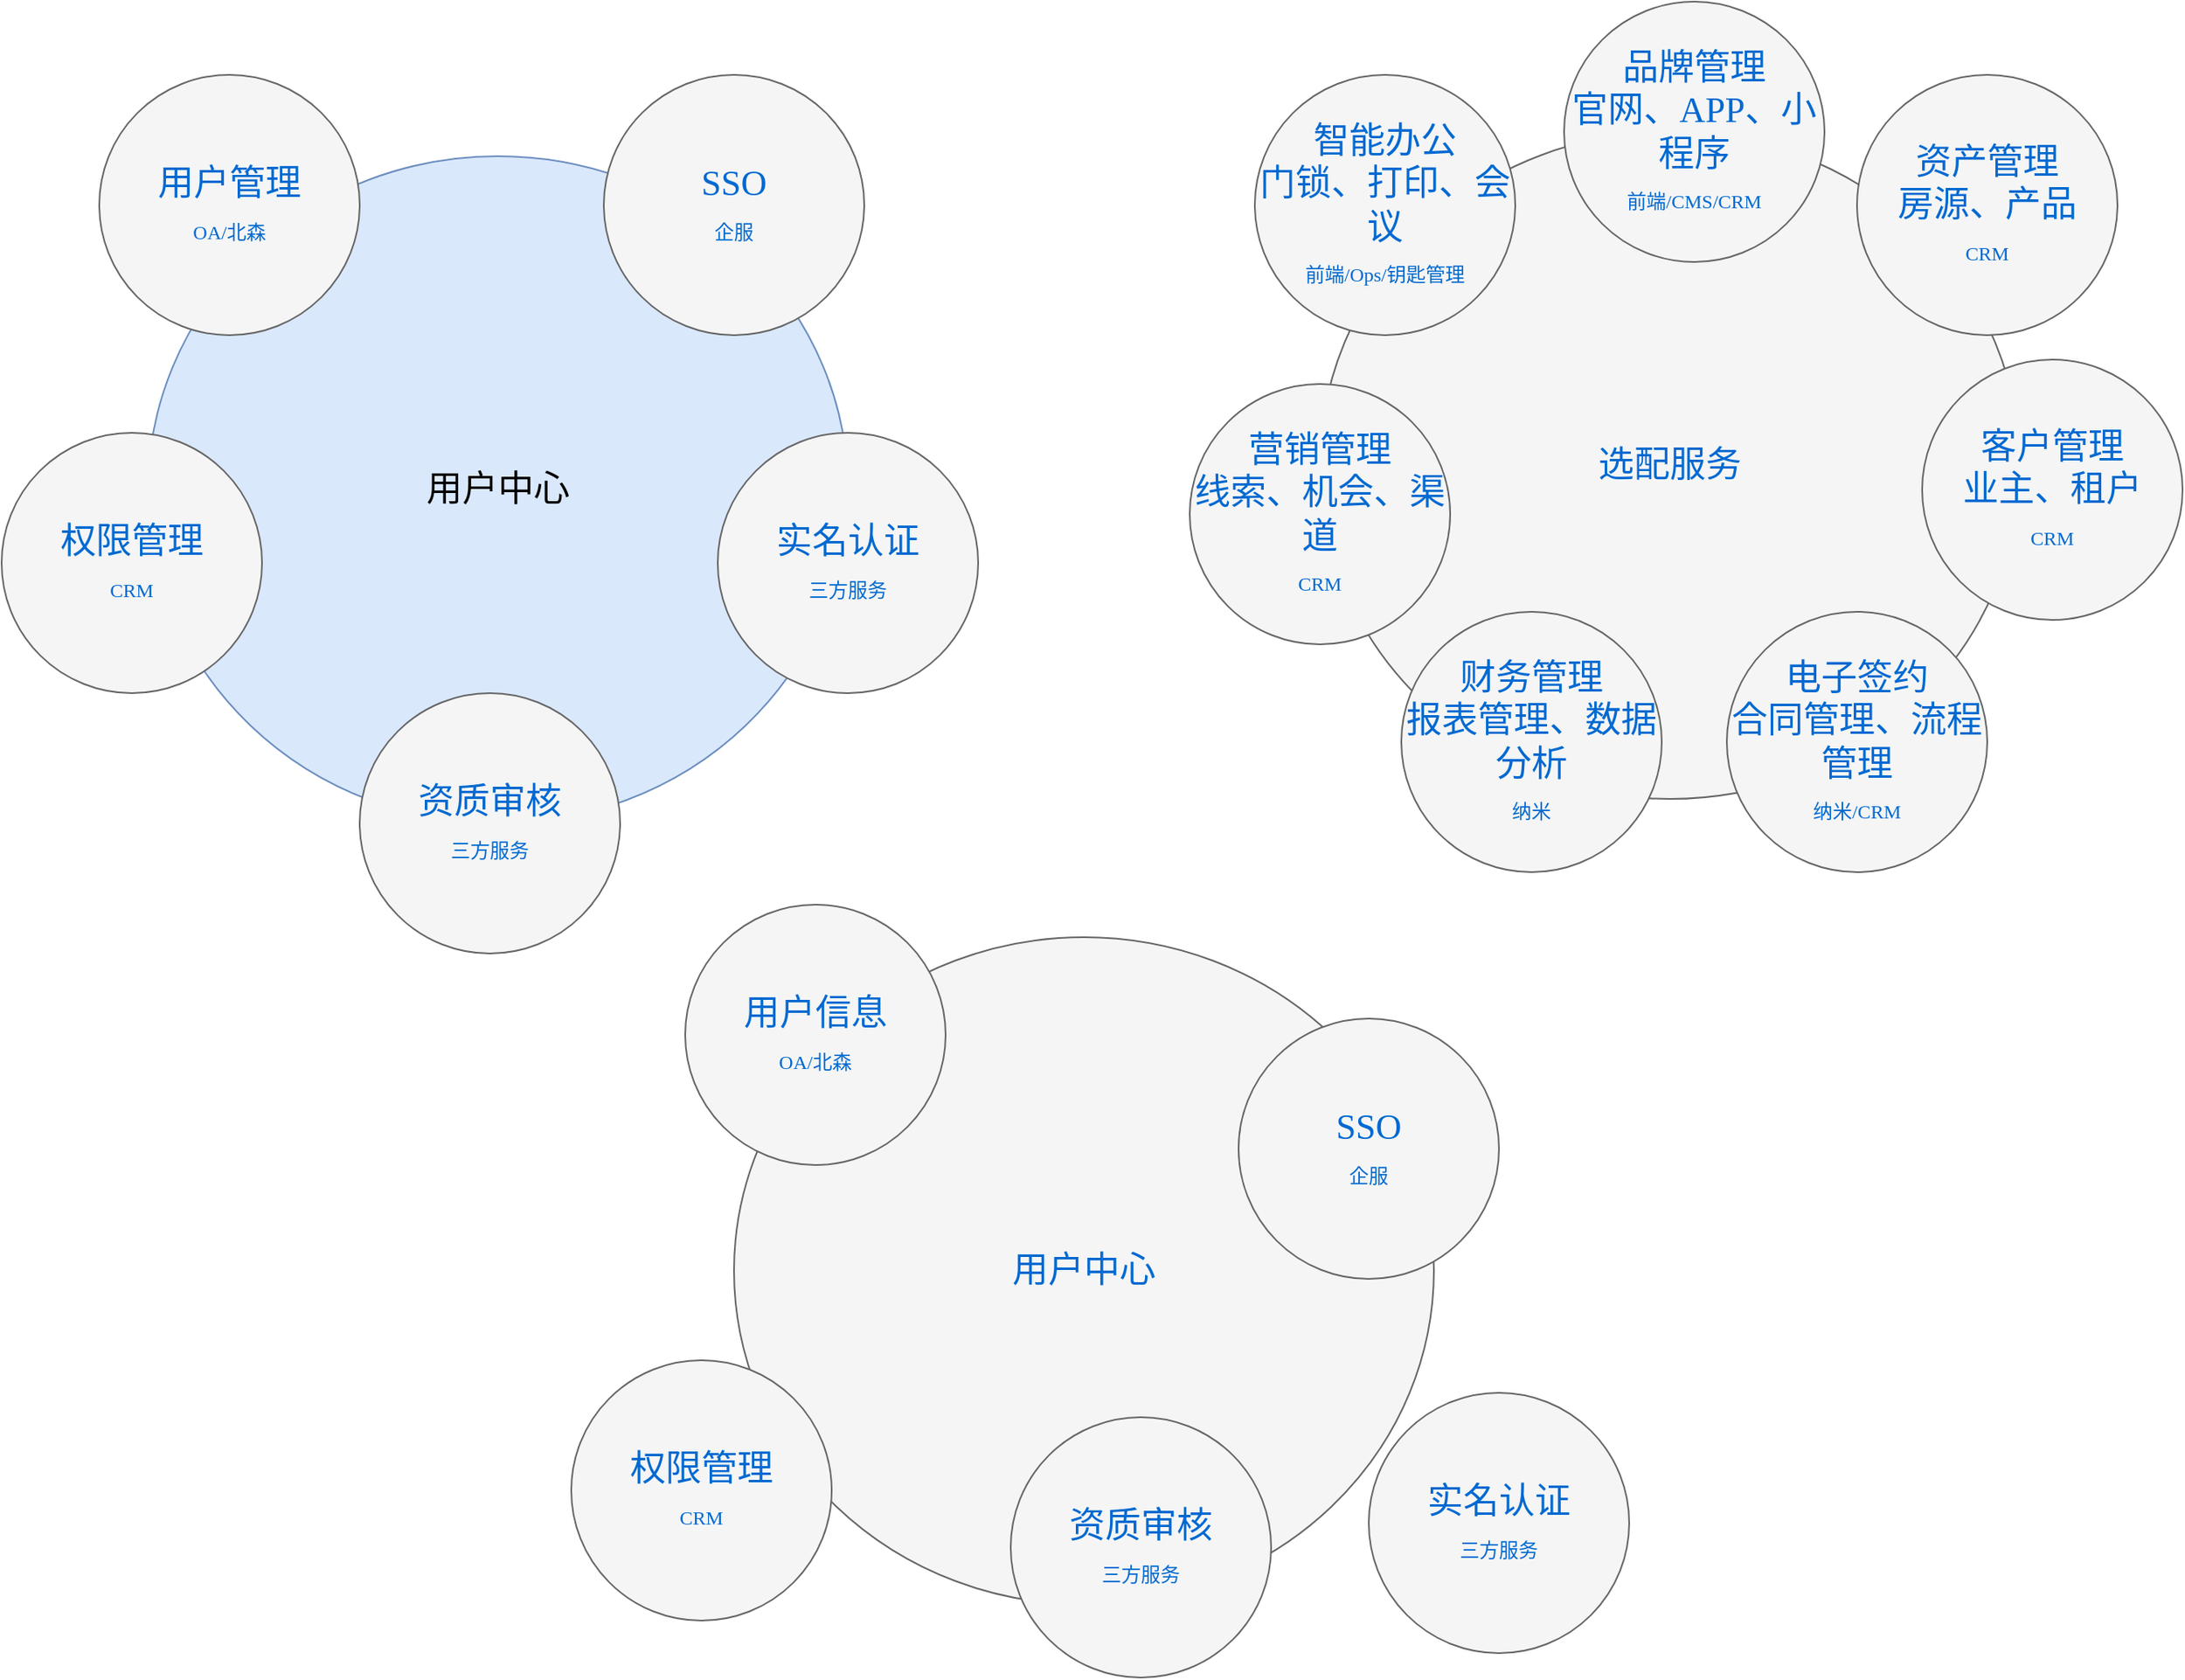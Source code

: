 <mxfile version="12.2.0" type="github" pages="1">
  <diagram name="Page-1" id="dd472eb7-4b8b-5cd9-a60b-b15522922e76">
    <mxGraphModel dx="1172" dy="695" grid="1" gridSize="10" guides="1" tooltips="1" connect="1" arrows="1" fold="1" page="1" pageScale="1" pageWidth="1100" pageHeight="850" background="#ffffff" math="0" shadow="0">
      <root>
        <mxCell id="0"/>
        <mxCell id="1" parent="0"/>
        <mxCell id="374e34682ed331ee-1" value="用户中心" style="ellipse;whiteSpace=wrap;html=1;rounded=0;shadow=0;dashed=0;comic=0;fontFamily=Verdana;fontSize=22;fillColor=#dae8fc;strokeColor=#6c8ebf;" parent="1" vertex="1">
          <mxGeometry x="330" y="170" width="430" height="410" as="geometry"/>
        </mxCell>
        <mxCell id="45236fa5f4b8e91a-1" value="用户管理&lt;br&gt;&lt;font style=&quot;font-size: 12px&quot;&gt;OA/北森&lt;/font&gt;" style="ellipse;whiteSpace=wrap;html=1;rounded=0;shadow=0;dashed=0;comic=0;fontFamily=Verdana;fontSize=22;fontColor=#0069D1;fillColor=#f5f5f5;strokeColor=#666666;" parent="1" vertex="1">
          <mxGeometry x="300" y="120" width="160" height="160" as="geometry"/>
        </mxCell>
        <mxCell id="45236fa5f4b8e91a-2" value="权限管理&lt;br&gt;&lt;font style=&quot;font-size: 12px&quot;&gt;CRM&lt;/font&gt;" style="ellipse;whiteSpace=wrap;html=1;rounded=0;shadow=0;dashed=0;comic=0;fontFamily=Verdana;fontSize=22;fontColor=#0069D1;fillColor=#f5f5f5;strokeColor=#666666;" parent="1" vertex="1">
          <mxGeometry x="240" y="340" width="160" height="160" as="geometry"/>
        </mxCell>
        <mxCell id="45236fa5f4b8e91a-3" value="实名认证&lt;br&gt;&lt;font style=&quot;font-size: 12px&quot;&gt;三方服务&lt;/font&gt;" style="ellipse;whiteSpace=wrap;html=1;rounded=0;shadow=0;dashed=0;comic=0;fontFamily=Verdana;fontSize=22;fontColor=#0069D1;fillColor=#f5f5f5;strokeColor=#666666;" parent="1" vertex="1">
          <mxGeometry x="680" y="340" width="160" height="160" as="geometry"/>
        </mxCell>
        <mxCell id="45236fa5f4b8e91a-6" value="SSO&lt;br&gt;&lt;font style=&quot;font-size: 12px&quot;&gt;企服&lt;/font&gt;" style="ellipse;whiteSpace=wrap;html=1;rounded=0;shadow=0;dashed=0;comic=0;fontFamily=Verdana;fontSize=22;fontColor=#0069D1;fillColor=#f5f5f5;strokeColor=#666666;" parent="1" vertex="1">
          <mxGeometry x="610" y="120" width="160" height="160" as="geometry"/>
        </mxCell>
        <mxCell id="45236fa5f4b8e91a-7" value="资质审核&lt;br&gt;&lt;span style=&quot;font-size: 12px&quot;&gt;三方服务&lt;/span&gt;" style="ellipse;whiteSpace=wrap;html=1;rounded=0;shadow=0;dashed=0;comic=0;fontFamily=Verdana;fontSize=22;fontColor=#0069D1;fillColor=#f5f5f5;strokeColor=#666666;" parent="1" vertex="1">
          <mxGeometry x="460" y="500" width="160" height="160" as="geometry"/>
        </mxCell>
        <mxCell id="YmSXFMbT3fj_6tVcl6kP-1" value="选配服务" style="ellipse;whiteSpace=wrap;html=1;rounded=0;shadow=0;dashed=0;comic=0;fontFamily=Verdana;fontSize=22;fontColor=#0069D1;fillColor=#f5f5f5;strokeColor=#666666;" vertex="1" parent="1">
          <mxGeometry x="1050" y="155" width="430" height="410" as="geometry"/>
        </mxCell>
        <mxCell id="YmSXFMbT3fj_6tVcl6kP-2" value="智能办公&lt;br&gt;门锁、打印、会议&lt;br&gt;&lt;span style=&quot;font-size: 12px&quot;&gt;前端/Ops/钥匙管理&lt;/span&gt;" style="ellipse;whiteSpace=wrap;html=1;rounded=0;shadow=0;dashed=0;comic=0;fontFamily=Verdana;fontSize=22;fontColor=#0069D1;fillColor=#f5f5f5;strokeColor=#666666;" vertex="1" parent="1">
          <mxGeometry x="1010" y="120" width="160" height="160" as="geometry"/>
        </mxCell>
        <mxCell id="YmSXFMbT3fj_6tVcl6kP-3" value="营销管理&lt;br&gt;线索、机会、渠道&lt;br&gt;&lt;font style=&quot;font-size: 12px&quot;&gt;CRM&lt;/font&gt;" style="ellipse;whiteSpace=wrap;html=1;rounded=0;shadow=0;dashed=0;comic=0;fontFamily=Verdana;fontSize=22;fontColor=#0069D1;fillColor=#f5f5f5;strokeColor=#666666;" vertex="1" parent="1">
          <mxGeometry x="970" y="310" width="160" height="160" as="geometry"/>
        </mxCell>
        <mxCell id="YmSXFMbT3fj_6tVcl6kP-4" value="资产管理&lt;br&gt;房源、产品&lt;br&gt;&lt;span style=&quot;font-size: 12px&quot;&gt;CRM&lt;/span&gt;" style="ellipse;whiteSpace=wrap;html=1;rounded=0;shadow=0;dashed=0;comic=0;fontFamily=Verdana;fontSize=22;fontColor=#0069D1;fillColor=#f5f5f5;strokeColor=#666666;" vertex="1" parent="1">
          <mxGeometry x="1380" y="120" width="160" height="160" as="geometry"/>
        </mxCell>
        <mxCell id="YmSXFMbT3fj_6tVcl6kP-5" value="品牌管理&lt;br&gt;官网、APP、小程序&lt;br&gt;&lt;font style=&quot;font-size: 12px&quot;&gt;前端/CMS/CRM&lt;/font&gt;" style="ellipse;whiteSpace=wrap;html=1;rounded=0;shadow=0;dashed=0;comic=0;fontFamily=Verdana;fontSize=22;fontColor=#0069D1;fillColor=#f5f5f5;strokeColor=#666666;" vertex="1" parent="1">
          <mxGeometry x="1200" y="75" width="160" height="160" as="geometry"/>
        </mxCell>
        <mxCell id="YmSXFMbT3fj_6tVcl6kP-6" value="电子签约&lt;br&gt;合同管理、流程管理&lt;br&gt;&lt;span style=&quot;font-size: 12px&quot;&gt;纳米/CRM&lt;/span&gt;" style="ellipse;whiteSpace=wrap;html=1;rounded=0;shadow=0;dashed=0;comic=0;fontFamily=Verdana;fontSize=22;fontColor=#0069D1;fillColor=#f5f5f5;strokeColor=#666666;" vertex="1" parent="1">
          <mxGeometry x="1300" y="450" width="160" height="160" as="geometry"/>
        </mxCell>
        <mxCell id="YmSXFMbT3fj_6tVcl6kP-7" value="用户中心" style="ellipse;whiteSpace=wrap;html=1;rounded=0;shadow=0;dashed=0;comic=0;fontFamily=Verdana;fontSize=22;fontColor=#0069D1;fillColor=#f5f5f5;strokeColor=#666666;" vertex="1" parent="1">
          <mxGeometry x="690" y="650" width="430" height="410" as="geometry"/>
        </mxCell>
        <mxCell id="YmSXFMbT3fj_6tVcl6kP-8" value="用户信息&lt;br&gt;&lt;font style=&quot;font-size: 12px&quot;&gt;OA/北森&lt;/font&gt;" style="ellipse;whiteSpace=wrap;html=1;rounded=0;shadow=0;dashed=0;comic=0;fontFamily=Verdana;fontSize=22;fontColor=#0069D1;fillColor=#f5f5f5;strokeColor=#666666;" vertex="1" parent="1">
          <mxGeometry x="660" y="630" width="160" height="160" as="geometry"/>
        </mxCell>
        <mxCell id="YmSXFMbT3fj_6tVcl6kP-9" value="权限管理&lt;br&gt;&lt;font style=&quot;font-size: 12px&quot;&gt;CRM&lt;/font&gt;" style="ellipse;whiteSpace=wrap;html=1;rounded=0;shadow=0;dashed=0;comic=0;fontFamily=Verdana;fontSize=22;fontColor=#0069D1;fillColor=#f5f5f5;strokeColor=#666666;" vertex="1" parent="1">
          <mxGeometry x="590" y="910" width="160" height="160" as="geometry"/>
        </mxCell>
        <mxCell id="YmSXFMbT3fj_6tVcl6kP-10" value="实名认证&lt;br&gt;&lt;font style=&quot;font-size: 12px&quot;&gt;三方服务&lt;/font&gt;" style="ellipse;whiteSpace=wrap;html=1;rounded=0;shadow=0;dashed=0;comic=0;fontFamily=Verdana;fontSize=22;fontColor=#0069D1;fillColor=#f5f5f5;strokeColor=#666666;" vertex="1" parent="1">
          <mxGeometry x="1080" y="930" width="160" height="160" as="geometry"/>
        </mxCell>
        <mxCell id="YmSXFMbT3fj_6tVcl6kP-11" value="SSO&lt;br&gt;&lt;font style=&quot;font-size: 12px&quot;&gt;企服&lt;/font&gt;" style="ellipse;whiteSpace=wrap;html=1;rounded=0;shadow=0;dashed=0;comic=0;fontFamily=Verdana;fontSize=22;fontColor=#0069D1;fillColor=#f5f5f5;strokeColor=#666666;" vertex="1" parent="1">
          <mxGeometry x="1000" y="700" width="160" height="160" as="geometry"/>
        </mxCell>
        <mxCell id="YmSXFMbT3fj_6tVcl6kP-12" value="资质审核&lt;br&gt;&lt;span style=&quot;font-size: 12px&quot;&gt;三方服务&lt;/span&gt;" style="ellipse;whiteSpace=wrap;html=1;rounded=0;shadow=0;dashed=0;comic=0;fontFamily=Verdana;fontSize=22;fontColor=#0069D1;fillColor=#f5f5f5;strokeColor=#666666;" vertex="1" parent="1">
          <mxGeometry x="860" y="945" width="160" height="160" as="geometry"/>
        </mxCell>
        <mxCell id="YmSXFMbT3fj_6tVcl6kP-14" value="客户管理&lt;br&gt;业主、租户&lt;br&gt;&lt;span style=&quot;font-size: 12px&quot;&gt;CRM&lt;/span&gt;" style="ellipse;whiteSpace=wrap;html=1;rounded=0;shadow=0;dashed=0;comic=0;fontFamily=Verdana;fontSize=22;fontColor=#0069D1;fillColor=#f5f5f5;strokeColor=#666666;" vertex="1" parent="1">
          <mxGeometry x="1420" y="295" width="160" height="160" as="geometry"/>
        </mxCell>
        <mxCell id="YmSXFMbT3fj_6tVcl6kP-15" value="财务管理&lt;br&gt;报表管理、数据分析&lt;br&gt;&lt;span style=&quot;font-size: 12px&quot;&gt;纳米&lt;/span&gt;" style="ellipse;whiteSpace=wrap;html=1;rounded=0;shadow=0;dashed=0;comic=0;fontFamily=Verdana;fontSize=22;fontColor=#0069D1;fillColor=#f5f5f5;strokeColor=#666666;" vertex="1" parent="1">
          <mxGeometry x="1100" y="450" width="160" height="160" as="geometry"/>
        </mxCell>
      </root>
    </mxGraphModel>
  </diagram>
</mxfile>

